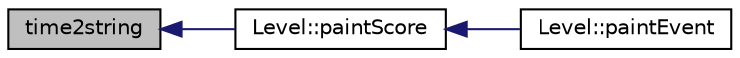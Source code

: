 digraph G
{
  edge [fontname="Helvetica",fontsize="10",labelfontname="Helvetica",labelfontsize="10"];
  node [fontname="Helvetica",fontsize="10",shape=record];
  rankdir="LR";
  Node1 [label="time2string",height=0.2,width=0.4,color="black", fillcolor="grey75", style="filled" fontcolor="black"];
  Node1 -> Node2 [dir="back",color="midnightblue",fontsize="10",style="solid",fontname="Helvetica"];
  Node2 [label="Level::paintScore",height=0.2,width=0.4,color="black", fillcolor="white", style="filled",URL="$d2/d9d/classLevel.html#a4c8655478d25d0383071f0153cfe0866"];
  Node2 -> Node3 [dir="back",color="midnightblue",fontsize="10",style="solid",fontname="Helvetica"];
  Node3 [label="Level::paintEvent",height=0.2,width=0.4,color="black", fillcolor="white", style="filled",URL="$d2/d9d/classLevel.html#a20324b2e333c1fe625d150ae530843e3"];
}

